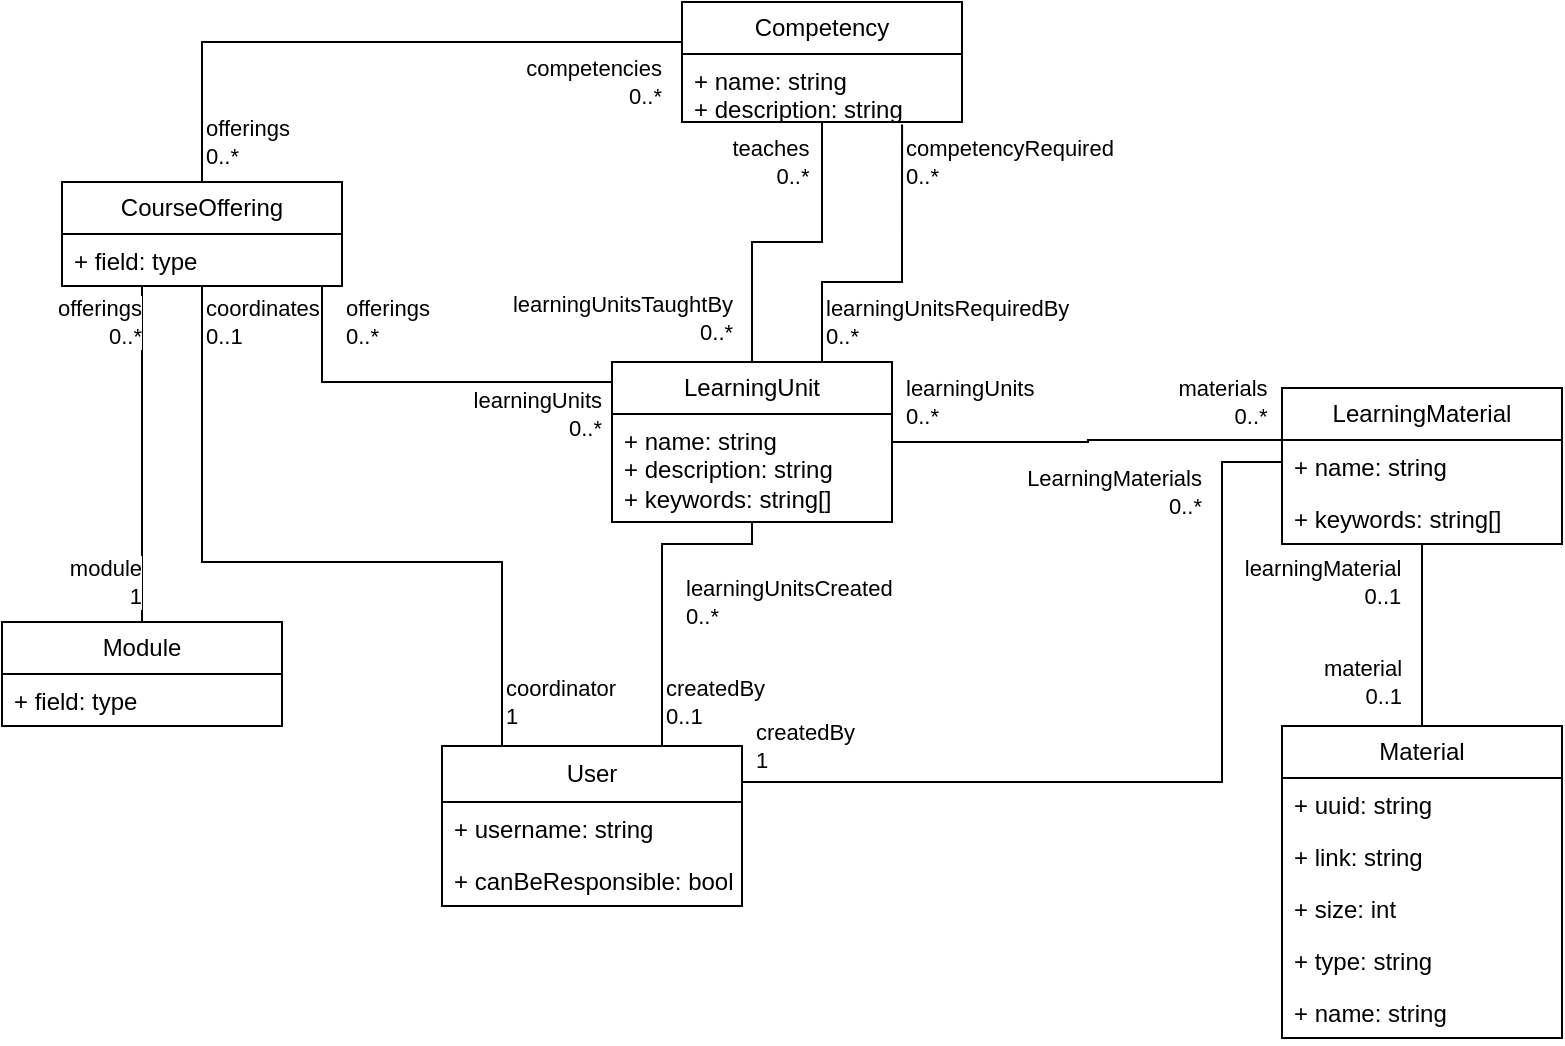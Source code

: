 <mxfile version="26.0.2">
  <diagram id="C5RBs43oDa-KdzZeNtuy" name="Page-1">
    <mxGraphModel dx="1434" dy="760" grid="1" gridSize="10" guides="1" tooltips="1" connect="1" arrows="1" fold="1" page="1" pageScale="1" pageWidth="827" pageHeight="1169" math="0" shadow="0">
      <root>
        <mxCell id="WIyWlLk6GJQsqaUBKTNV-0" />
        <mxCell id="WIyWlLk6GJQsqaUBKTNV-1" parent="WIyWlLk6GJQsqaUBKTNV-0" />
        <mxCell id="3C_1CBvjqrhutfCouf-g-36" style="edgeStyle=orthogonalEdgeStyle;rounded=0;orthogonalLoop=1;jettySize=auto;html=1;endArrow=none;endFill=0;" edge="1" parent="WIyWlLk6GJQsqaUBKTNV-1" source="3C_1CBvjqrhutfCouf-g-0" target="3C_1CBvjqrhutfCouf-g-4">
          <mxGeometry relative="1" as="geometry" />
        </mxCell>
        <mxCell id="3C_1CBvjqrhutfCouf-g-38" value="&lt;div&gt;learningUnitsTaughtBy&lt;/div&gt;&lt;div align=&quot;right&quot;&gt;0..*&lt;br&gt;&lt;/div&gt;" style="edgeLabel;html=1;align=center;verticalAlign=middle;resizable=0;points=[];" vertex="1" connectable="0" parent="3C_1CBvjqrhutfCouf-g-36">
          <mxGeometry x="-0.716" y="-5" relative="1" as="geometry">
            <mxPoint x="-70" as="offset" />
          </mxGeometry>
        </mxCell>
        <mxCell id="3C_1CBvjqrhutfCouf-g-40" style="edgeStyle=orthogonalEdgeStyle;rounded=0;orthogonalLoop=1;jettySize=auto;html=1;exitX=0.75;exitY=0;exitDx=0;exitDy=0;entryX=0.786;entryY=1.038;entryDx=0;entryDy=0;entryPerimeter=0;endArrow=none;endFill=0;" edge="1" parent="WIyWlLk6GJQsqaUBKTNV-1" source="3C_1CBvjqrhutfCouf-g-0" target="3C_1CBvjqrhutfCouf-g-7">
          <mxGeometry relative="1" as="geometry">
            <Array as="points">
              <mxPoint x="440" y="250" />
              <mxPoint x="480" y="250" />
            </Array>
          </mxGeometry>
        </mxCell>
        <mxCell id="3C_1CBvjqrhutfCouf-g-0" value="LearningUnit" style="swimlane;fontStyle=0;childLayout=stackLayout;horizontal=1;startSize=26;fillColor=none;horizontalStack=0;resizeParent=1;resizeParentMax=0;resizeLast=0;collapsible=1;marginBottom=0;whiteSpace=wrap;html=1;" vertex="1" parent="WIyWlLk6GJQsqaUBKTNV-1">
          <mxGeometry x="335" y="290" width="140" height="80" as="geometry" />
        </mxCell>
        <mxCell id="3C_1CBvjqrhutfCouf-g-3" value="&lt;div&gt;+ name: string&lt;/div&gt;&lt;div&gt;+ description: string&lt;/div&gt;&lt;div&gt;+ keywords: string[]&lt;br&gt;&lt;/div&gt;" style="text;strokeColor=none;fillColor=none;align=left;verticalAlign=top;spacingLeft=4;spacingRight=4;overflow=hidden;rotatable=0;points=[[0,0.5],[1,0.5]];portConstraint=eastwest;whiteSpace=wrap;html=1;" vertex="1" parent="3C_1CBvjqrhutfCouf-g-0">
          <mxGeometry y="26" width="140" height="54" as="geometry" />
        </mxCell>
        <mxCell id="3C_1CBvjqrhutfCouf-g-4" value="Competency" style="swimlane;fontStyle=0;childLayout=stackLayout;horizontal=1;startSize=26;fillColor=none;horizontalStack=0;resizeParent=1;resizeParentMax=0;resizeLast=0;collapsible=1;marginBottom=0;whiteSpace=wrap;html=1;" vertex="1" parent="WIyWlLk6GJQsqaUBKTNV-1">
          <mxGeometry x="370" y="110" width="140" height="60" as="geometry" />
        </mxCell>
        <mxCell id="3C_1CBvjqrhutfCouf-g-7" value="&lt;div&gt;+ name: string&lt;/div&gt;&lt;div&gt;+ description: string&lt;/div&gt;" style="text;strokeColor=none;fillColor=none;align=left;verticalAlign=top;spacingLeft=4;spacingRight=4;overflow=hidden;rotatable=0;points=[[0,0.5],[1,0.5]];portConstraint=eastwest;whiteSpace=wrap;html=1;" vertex="1" parent="3C_1CBvjqrhutfCouf-g-4">
          <mxGeometry y="26" width="140" height="34" as="geometry" />
        </mxCell>
        <mxCell id="3C_1CBvjqrhutfCouf-g-44" style="edgeStyle=orthogonalEdgeStyle;rounded=0;orthogonalLoop=1;jettySize=auto;html=1;endArrow=none;endFill=0;" edge="1" parent="WIyWlLk6GJQsqaUBKTNV-1" source="3C_1CBvjqrhutfCouf-g-8" target="3C_1CBvjqrhutfCouf-g-12">
          <mxGeometry relative="1" as="geometry" />
        </mxCell>
        <mxCell id="3C_1CBvjqrhutfCouf-g-8" value="LearningMaterial" style="swimlane;fontStyle=0;childLayout=stackLayout;horizontal=1;startSize=26;fillColor=none;horizontalStack=0;resizeParent=1;resizeParentMax=0;resizeLast=0;collapsible=1;marginBottom=0;whiteSpace=wrap;html=1;" vertex="1" parent="WIyWlLk6GJQsqaUBKTNV-1">
          <mxGeometry x="670" y="303" width="140" height="78" as="geometry" />
        </mxCell>
        <mxCell id="3C_1CBvjqrhutfCouf-g-11" value="+ name: string" style="text;strokeColor=none;fillColor=none;align=left;verticalAlign=top;spacingLeft=4;spacingRight=4;overflow=hidden;rotatable=0;points=[[0,0.5],[1,0.5]];portConstraint=eastwest;whiteSpace=wrap;html=1;" vertex="1" parent="3C_1CBvjqrhutfCouf-g-8">
          <mxGeometry y="26" width="140" height="26" as="geometry" />
        </mxCell>
        <mxCell id="3C_1CBvjqrhutfCouf-g-78" value="+ keywords: string[]" style="text;strokeColor=none;fillColor=none;align=left;verticalAlign=top;spacingLeft=4;spacingRight=4;overflow=hidden;rotatable=0;points=[[0,0.5],[1,0.5]];portConstraint=eastwest;whiteSpace=wrap;html=1;" vertex="1" parent="3C_1CBvjqrhutfCouf-g-8">
          <mxGeometry y="52" width="140" height="26" as="geometry" />
        </mxCell>
        <mxCell id="3C_1CBvjqrhutfCouf-g-12" value="Material" style="swimlane;fontStyle=0;childLayout=stackLayout;horizontal=1;startSize=26;fillColor=none;horizontalStack=0;resizeParent=1;resizeParentMax=0;resizeLast=0;collapsible=1;marginBottom=0;whiteSpace=wrap;html=1;" vertex="1" parent="WIyWlLk6GJQsqaUBKTNV-1">
          <mxGeometry x="670" y="472" width="140" height="156" as="geometry" />
        </mxCell>
        <mxCell id="3C_1CBvjqrhutfCouf-g-77" value="+ uuid: string" style="text;strokeColor=none;fillColor=none;align=left;verticalAlign=top;spacingLeft=4;spacingRight=4;overflow=hidden;rotatable=0;points=[[0,0.5],[1,0.5]];portConstraint=eastwest;whiteSpace=wrap;html=1;" vertex="1" parent="3C_1CBvjqrhutfCouf-g-12">
          <mxGeometry y="26" width="140" height="26" as="geometry" />
        </mxCell>
        <mxCell id="3C_1CBvjqrhutfCouf-g-15" value="&lt;div&gt;+ link: string&lt;/div&gt;" style="text;strokeColor=none;fillColor=none;align=left;verticalAlign=top;spacingLeft=4;spacingRight=4;overflow=hidden;rotatable=0;points=[[0,0.5],[1,0.5]];portConstraint=eastwest;whiteSpace=wrap;html=1;" vertex="1" parent="3C_1CBvjqrhutfCouf-g-12">
          <mxGeometry y="52" width="140" height="26" as="geometry" />
        </mxCell>
        <mxCell id="3C_1CBvjqrhutfCouf-g-75" value="+ size: int" style="text;strokeColor=none;fillColor=none;align=left;verticalAlign=top;spacingLeft=4;spacingRight=4;overflow=hidden;rotatable=0;points=[[0,0.5],[1,0.5]];portConstraint=eastwest;whiteSpace=wrap;html=1;" vertex="1" parent="3C_1CBvjqrhutfCouf-g-12">
          <mxGeometry y="78" width="140" height="26" as="geometry" />
        </mxCell>
        <mxCell id="3C_1CBvjqrhutfCouf-g-76" value="+ type: string" style="text;strokeColor=none;fillColor=none;align=left;verticalAlign=top;spacingLeft=4;spacingRight=4;overflow=hidden;rotatable=0;points=[[0,0.5],[1,0.5]];portConstraint=eastwest;whiteSpace=wrap;html=1;" vertex="1" parent="3C_1CBvjqrhutfCouf-g-12">
          <mxGeometry y="104" width="140" height="26" as="geometry" />
        </mxCell>
        <mxCell id="3C_1CBvjqrhutfCouf-g-74" value="+ name: string" style="text;strokeColor=none;fillColor=none;align=left;verticalAlign=top;spacingLeft=4;spacingRight=4;overflow=hidden;rotatable=0;points=[[0,0.5],[1,0.5]];portConstraint=eastwest;whiteSpace=wrap;html=1;" vertex="1" parent="3C_1CBvjqrhutfCouf-g-12">
          <mxGeometry y="130" width="140" height="26" as="geometry" />
        </mxCell>
        <mxCell id="3C_1CBvjqrhutfCouf-g-52" style="edgeStyle=orthogonalEdgeStyle;rounded=0;orthogonalLoop=1;jettySize=auto;html=1;endArrow=none;endFill=0;" edge="1" parent="WIyWlLk6GJQsqaUBKTNV-1" source="3C_1CBvjqrhutfCouf-g-16" target="3C_1CBvjqrhutfCouf-g-4">
          <mxGeometry relative="1" as="geometry">
            <Array as="points">
              <mxPoint x="130" y="130" />
            </Array>
          </mxGeometry>
        </mxCell>
        <mxCell id="3C_1CBvjqrhutfCouf-g-55" style="edgeStyle=orthogonalEdgeStyle;rounded=0;orthogonalLoop=1;jettySize=auto;html=1;endArrow=none;endFill=0;" edge="1" parent="WIyWlLk6GJQsqaUBKTNV-1" source="3C_1CBvjqrhutfCouf-g-16" target="3C_1CBvjqrhutfCouf-g-20">
          <mxGeometry relative="1" as="geometry">
            <Array as="points">
              <mxPoint x="100" y="290" />
              <mxPoint x="100" y="290" />
            </Array>
          </mxGeometry>
        </mxCell>
        <mxCell id="3C_1CBvjqrhutfCouf-g-16" value="CourseOffering" style="swimlane;fontStyle=0;childLayout=stackLayout;horizontal=1;startSize=26;fillColor=none;horizontalStack=0;resizeParent=1;resizeParentMax=0;resizeLast=0;collapsible=1;marginBottom=0;whiteSpace=wrap;html=1;" vertex="1" parent="WIyWlLk6GJQsqaUBKTNV-1">
          <mxGeometry x="60" y="200" width="140" height="52" as="geometry" />
        </mxCell>
        <mxCell id="3C_1CBvjqrhutfCouf-g-19" value="+ field: type" style="text;strokeColor=none;fillColor=none;align=left;verticalAlign=top;spacingLeft=4;spacingRight=4;overflow=hidden;rotatable=0;points=[[0,0.5],[1,0.5]];portConstraint=eastwest;whiteSpace=wrap;html=1;" vertex="1" parent="3C_1CBvjqrhutfCouf-g-16">
          <mxGeometry y="26" width="140" height="26" as="geometry" />
        </mxCell>
        <mxCell id="3C_1CBvjqrhutfCouf-g-20" value="Module" style="swimlane;fontStyle=0;childLayout=stackLayout;horizontal=1;startSize=26;fillColor=none;horizontalStack=0;resizeParent=1;resizeParentMax=0;resizeLast=0;collapsible=1;marginBottom=0;whiteSpace=wrap;html=1;" vertex="1" parent="WIyWlLk6GJQsqaUBKTNV-1">
          <mxGeometry x="30" y="420" width="140" height="52" as="geometry" />
        </mxCell>
        <mxCell id="3C_1CBvjqrhutfCouf-g-23" value="+ field: type" style="text;strokeColor=none;fillColor=none;align=left;verticalAlign=top;spacingLeft=4;spacingRight=4;overflow=hidden;rotatable=0;points=[[0,0.5],[1,0.5]];portConstraint=eastwest;whiteSpace=wrap;html=1;" vertex="1" parent="3C_1CBvjqrhutfCouf-g-20">
          <mxGeometry y="26" width="140" height="26" as="geometry" />
        </mxCell>
        <mxCell id="3C_1CBvjqrhutfCouf-g-58" style="edgeStyle=orthogonalEdgeStyle;rounded=0;orthogonalLoop=1;jettySize=auto;html=1;endArrow=none;endFill=0;" edge="1" parent="WIyWlLk6GJQsqaUBKTNV-1" source="3C_1CBvjqrhutfCouf-g-24" target="3C_1CBvjqrhutfCouf-g-16">
          <mxGeometry relative="1" as="geometry">
            <Array as="points">
              <mxPoint x="280" y="390" />
              <mxPoint x="130" y="390" />
            </Array>
          </mxGeometry>
        </mxCell>
        <mxCell id="3C_1CBvjqrhutfCouf-g-61" style="edgeStyle=orthogonalEdgeStyle;rounded=0;orthogonalLoop=1;jettySize=auto;html=1;endArrow=none;endFill=0;" edge="1" parent="WIyWlLk6GJQsqaUBKTNV-1" source="3C_1CBvjqrhutfCouf-g-24" target="3C_1CBvjqrhutfCouf-g-0">
          <mxGeometry relative="1" as="geometry">
            <Array as="points">
              <mxPoint x="360" y="381" />
              <mxPoint x="405" y="381" />
            </Array>
          </mxGeometry>
        </mxCell>
        <mxCell id="3C_1CBvjqrhutfCouf-g-64" style="edgeStyle=orthogonalEdgeStyle;rounded=0;orthogonalLoop=1;jettySize=auto;html=1;endArrow=none;endFill=0;" edge="1" parent="WIyWlLk6GJQsqaUBKTNV-1" source="3C_1CBvjqrhutfCouf-g-24" target="3C_1CBvjqrhutfCouf-g-8">
          <mxGeometry relative="1" as="geometry">
            <Array as="points">
              <mxPoint x="640" y="500" />
              <mxPoint x="640" y="340" />
            </Array>
          </mxGeometry>
        </mxCell>
        <mxCell id="3C_1CBvjqrhutfCouf-g-24" value="User" style="swimlane;fontStyle=0;childLayout=stackLayout;horizontal=1;startSize=28;fillColor=none;horizontalStack=0;resizeParent=1;resizeParentMax=0;resizeLast=0;collapsible=1;marginBottom=0;whiteSpace=wrap;html=1;" vertex="1" parent="WIyWlLk6GJQsqaUBKTNV-1">
          <mxGeometry x="250" y="482" width="150" height="80" as="geometry" />
        </mxCell>
        <mxCell id="3C_1CBvjqrhutfCouf-g-72" value="&lt;div&gt;+ username: string&lt;/div&gt;" style="text;strokeColor=none;fillColor=none;align=left;verticalAlign=top;spacingLeft=4;spacingRight=4;overflow=hidden;rotatable=0;points=[[0,0.5],[1,0.5]];portConstraint=eastwest;whiteSpace=wrap;html=1;" vertex="1" parent="3C_1CBvjqrhutfCouf-g-24">
          <mxGeometry y="28" width="150" height="26" as="geometry" />
        </mxCell>
        <mxCell id="3C_1CBvjqrhutfCouf-g-73" value="+ canBeResponsible: bool" style="text;strokeColor=none;fillColor=none;align=left;verticalAlign=top;spacingLeft=4;spacingRight=4;overflow=hidden;rotatable=0;points=[[0,0.5],[1,0.5]];portConstraint=eastwest;whiteSpace=wrap;html=1;" vertex="1" parent="3C_1CBvjqrhutfCouf-g-24">
          <mxGeometry y="54" width="150" height="26" as="geometry" />
        </mxCell>
        <mxCell id="3C_1CBvjqrhutfCouf-g-39" value="&lt;div&gt;teaches&lt;br&gt;&lt;/div&gt;&lt;div align=&quot;right&quot;&gt;0..*&lt;br&gt;&lt;/div&gt;" style="edgeLabel;html=1;align=center;verticalAlign=middle;resizable=0;points=[];" vertex="1" connectable="0" parent="WIyWlLk6GJQsqaUBKTNV-1">
          <mxGeometry x="414" y="190" as="geometry">
            <mxPoint as="offset" />
          </mxGeometry>
        </mxCell>
        <mxCell id="3C_1CBvjqrhutfCouf-g-41" value="&lt;div align=&quot;left&quot;&gt;learningUnitsRequiredBy&lt;/div&gt;&lt;div align=&quot;left&quot;&gt;0..*&lt;br&gt;&lt;/div&gt;" style="edgeLabel;html=1;align=left;verticalAlign=middle;resizable=0;points=[];" vertex="1" connectable="0" parent="WIyWlLk6GJQsqaUBKTNV-1">
          <mxGeometry x="440" y="270" as="geometry" />
        </mxCell>
        <mxCell id="3C_1CBvjqrhutfCouf-g-42" value="&lt;div align=&quot;left&quot;&gt;competencyRequired&lt;/div&gt;&lt;div align=&quot;left&quot;&gt;0..*&lt;br&gt;&lt;/div&gt;" style="edgeLabel;html=1;align=left;verticalAlign=middle;resizable=0;points=[];" vertex="1" connectable="0" parent="WIyWlLk6GJQsqaUBKTNV-1">
          <mxGeometry x="480" y="190" as="geometry" />
        </mxCell>
        <mxCell id="3C_1CBvjqrhutfCouf-g-43" style="edgeStyle=orthogonalEdgeStyle;rounded=0;orthogonalLoop=1;jettySize=auto;html=1;endArrow=none;endFill=0;" edge="1" parent="WIyWlLk6GJQsqaUBKTNV-1" source="3C_1CBvjqrhutfCouf-g-3" target="3C_1CBvjqrhutfCouf-g-8">
          <mxGeometry relative="1" as="geometry">
            <Array as="points">
              <mxPoint x="573" y="330" />
              <mxPoint x="573" y="329" />
            </Array>
          </mxGeometry>
        </mxCell>
        <mxCell id="3C_1CBvjqrhutfCouf-g-45" value="&lt;div&gt;learningMaterial&lt;br&gt;&lt;/div&gt;&lt;div align=&quot;right&quot;&gt;0..1&lt;br&gt;&lt;/div&gt;" style="edgeLabel;html=1;align=center;verticalAlign=middle;resizable=0;points=[];" vertex="1" connectable="0" parent="WIyWlLk6GJQsqaUBKTNV-1">
          <mxGeometry x="690" y="400" as="geometry" />
        </mxCell>
        <mxCell id="3C_1CBvjqrhutfCouf-g-46" value="&lt;div&gt;material&lt;br&gt;&lt;/div&gt;&lt;div align=&quot;right&quot;&gt;0..1&lt;br&gt;&lt;/div&gt;" style="edgeLabel;html=1;align=center;verticalAlign=middle;resizable=0;points=[];" vertex="1" connectable="0" parent="WIyWlLk6GJQsqaUBKTNV-1">
          <mxGeometry x="710" y="450" as="geometry" />
        </mxCell>
        <mxCell id="3C_1CBvjqrhutfCouf-g-47" value="&lt;div align=&quot;left&quot;&gt;learningUnits&lt;/div&gt;&lt;div align=&quot;left&quot;&gt;0..*&lt;br&gt;&lt;/div&gt;" style="edgeLabel;html=1;align=left;verticalAlign=middle;resizable=0;points=[];" vertex="1" connectable="0" parent="WIyWlLk6GJQsqaUBKTNV-1">
          <mxGeometry x="480" y="310" as="geometry" />
        </mxCell>
        <mxCell id="3C_1CBvjqrhutfCouf-g-48" value="&lt;div&gt;materials&lt;br&gt;&lt;/div&gt;&lt;div align=&quot;right&quot;&gt;0..*&lt;br&gt;&lt;/div&gt;" style="edgeLabel;html=1;align=center;verticalAlign=middle;resizable=0;points=[];" vertex="1" connectable="0" parent="WIyWlLk6GJQsqaUBKTNV-1">
          <mxGeometry x="640" y="310" as="geometry">
            <mxPoint as="offset" />
          </mxGeometry>
        </mxCell>
        <mxCell id="3C_1CBvjqrhutfCouf-g-49" style="edgeStyle=orthogonalEdgeStyle;rounded=0;orthogonalLoop=1;jettySize=auto;html=1;endArrow=none;endFill=0;" edge="1" parent="WIyWlLk6GJQsqaUBKTNV-1" source="3C_1CBvjqrhutfCouf-g-19" target="3C_1CBvjqrhutfCouf-g-0">
          <mxGeometry relative="1" as="geometry">
            <Array as="points">
              <mxPoint x="190" y="300" />
            </Array>
          </mxGeometry>
        </mxCell>
        <mxCell id="3C_1CBvjqrhutfCouf-g-50" value="&lt;div&gt;learningUnits&lt;/div&gt;&lt;div&gt;0..*&lt;br&gt;&lt;/div&gt;" style="edgeLabel;html=1;align=right;verticalAlign=middle;resizable=0;points=[];" vertex="1" connectable="0" parent="WIyWlLk6GJQsqaUBKTNV-1">
          <mxGeometry x="330" y="316" as="geometry" />
        </mxCell>
        <mxCell id="3C_1CBvjqrhutfCouf-g-51" value="&lt;div&gt;offerings&lt;br&gt;&lt;/div&gt;&lt;div&gt;0..*&lt;br&gt;&lt;/div&gt;" style="edgeLabel;html=1;align=left;verticalAlign=middle;resizable=0;points=[];" vertex="1" connectable="0" parent="WIyWlLk6GJQsqaUBKTNV-1">
          <mxGeometry x="200" y="270" as="geometry" />
        </mxCell>
        <mxCell id="3C_1CBvjqrhutfCouf-g-53" value="&lt;div&gt;offerings&lt;br&gt;&lt;/div&gt;&lt;div&gt;0..*&lt;br&gt;&lt;/div&gt;" style="edgeLabel;html=1;align=left;verticalAlign=middle;resizable=0;points=[];" vertex="1" connectable="0" parent="WIyWlLk6GJQsqaUBKTNV-1">
          <mxGeometry x="130" y="180" as="geometry" />
        </mxCell>
        <mxCell id="3C_1CBvjqrhutfCouf-g-54" value="&lt;div&gt;competencies&lt;br&gt;&lt;/div&gt;&lt;div&gt;0..*&lt;br&gt;&lt;/div&gt;" style="edgeLabel;html=1;align=right;verticalAlign=middle;resizable=0;points=[];" vertex="1" connectable="0" parent="WIyWlLk6GJQsqaUBKTNV-1">
          <mxGeometry x="360" y="150" as="geometry" />
        </mxCell>
        <mxCell id="3C_1CBvjqrhutfCouf-g-56" value="&lt;div&gt;offerings&lt;br&gt;&lt;/div&gt;&lt;div&gt;0..*&lt;br&gt;&lt;/div&gt;" style="edgeLabel;html=1;align=right;verticalAlign=middle;resizable=0;points=[];" vertex="1" connectable="0" parent="WIyWlLk6GJQsqaUBKTNV-1">
          <mxGeometry x="100" y="270" as="geometry" />
        </mxCell>
        <mxCell id="3C_1CBvjqrhutfCouf-g-57" value="&lt;div&gt;module&lt;br&gt;&lt;/div&gt;&lt;div&gt;1&lt;br&gt;&lt;/div&gt;" style="edgeLabel;html=1;align=right;verticalAlign=middle;resizable=0;points=[];" vertex="1" connectable="0" parent="WIyWlLk6GJQsqaUBKTNV-1">
          <mxGeometry x="100" y="400" as="geometry" />
        </mxCell>
        <mxCell id="3C_1CBvjqrhutfCouf-g-59" value="&lt;div&gt;coordinator&lt;br&gt;&lt;/div&gt;&lt;div&gt;1&lt;br&gt;&lt;/div&gt;" style="edgeLabel;html=1;align=left;verticalAlign=middle;resizable=0;points=[];" vertex="1" connectable="0" parent="WIyWlLk6GJQsqaUBKTNV-1">
          <mxGeometry x="280" y="460" as="geometry" />
        </mxCell>
        <mxCell id="3C_1CBvjqrhutfCouf-g-60" value="&lt;div&gt;coordinates&lt;br&gt;&lt;/div&gt;&lt;div&gt;0..1&lt;br&gt;&lt;/div&gt;" style="edgeLabel;html=1;align=left;verticalAlign=middle;resizable=0;points=[];" vertex="1" connectable="0" parent="WIyWlLk6GJQsqaUBKTNV-1">
          <mxGeometry x="130" y="270" as="geometry" />
        </mxCell>
        <mxCell id="3C_1CBvjqrhutfCouf-g-62" value="&lt;div&gt;createdBy&lt;br&gt;&lt;/div&gt;&lt;div&gt;0..1&lt;br&gt;&lt;/div&gt;" style="edgeLabel;html=1;align=left;verticalAlign=middle;resizable=0;points=[];" vertex="1" connectable="0" parent="WIyWlLk6GJQsqaUBKTNV-1">
          <mxGeometry x="360" y="460" as="geometry" />
        </mxCell>
        <mxCell id="3C_1CBvjqrhutfCouf-g-63" value="&lt;div align=&quot;left&quot;&gt;learningUnitsCreated&lt;/div&gt;&lt;div align=&quot;left&quot;&gt;0..*&lt;br&gt;&lt;/div&gt;" style="edgeLabel;html=1;align=left;verticalAlign=middle;resizable=0;points=[];" vertex="1" connectable="0" parent="WIyWlLk6GJQsqaUBKTNV-1">
          <mxGeometry x="370" y="410" as="geometry" />
        </mxCell>
        <mxCell id="3C_1CBvjqrhutfCouf-g-65" value="&lt;div&gt;LearningMaterials&lt;/div&gt;&lt;div&gt;0..*&lt;br&gt;&lt;/div&gt;" style="edgeLabel;html=1;align=right;verticalAlign=middle;resizable=0;points=[];" vertex="1" connectable="0" parent="WIyWlLk6GJQsqaUBKTNV-1">
          <mxGeometry x="630" y="355" as="geometry" />
        </mxCell>
        <mxCell id="3C_1CBvjqrhutfCouf-g-66" value="&lt;div&gt;createdBy&lt;br&gt;&lt;/div&gt;&lt;div&gt;1&lt;br&gt;&lt;/div&gt;" style="edgeLabel;html=1;align=left;verticalAlign=middle;resizable=0;points=[];" vertex="1" connectable="0" parent="WIyWlLk6GJQsqaUBKTNV-1">
          <mxGeometry x="405" y="482" as="geometry" />
        </mxCell>
      </root>
    </mxGraphModel>
  </diagram>
</mxfile>
